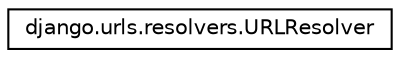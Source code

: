 digraph "Graphical Class Hierarchy"
{
 // LATEX_PDF_SIZE
  edge [fontname="Helvetica",fontsize="10",labelfontname="Helvetica",labelfontsize="10"];
  node [fontname="Helvetica",fontsize="10",shape=record];
  rankdir="LR";
  Node0 [label="django.urls.resolvers.URLResolver",height=0.2,width=0.4,color="black", fillcolor="white", style="filled",URL="$classdjango_1_1urls_1_1resolvers_1_1_u_r_l_resolver.html",tooltip=" "];
}
